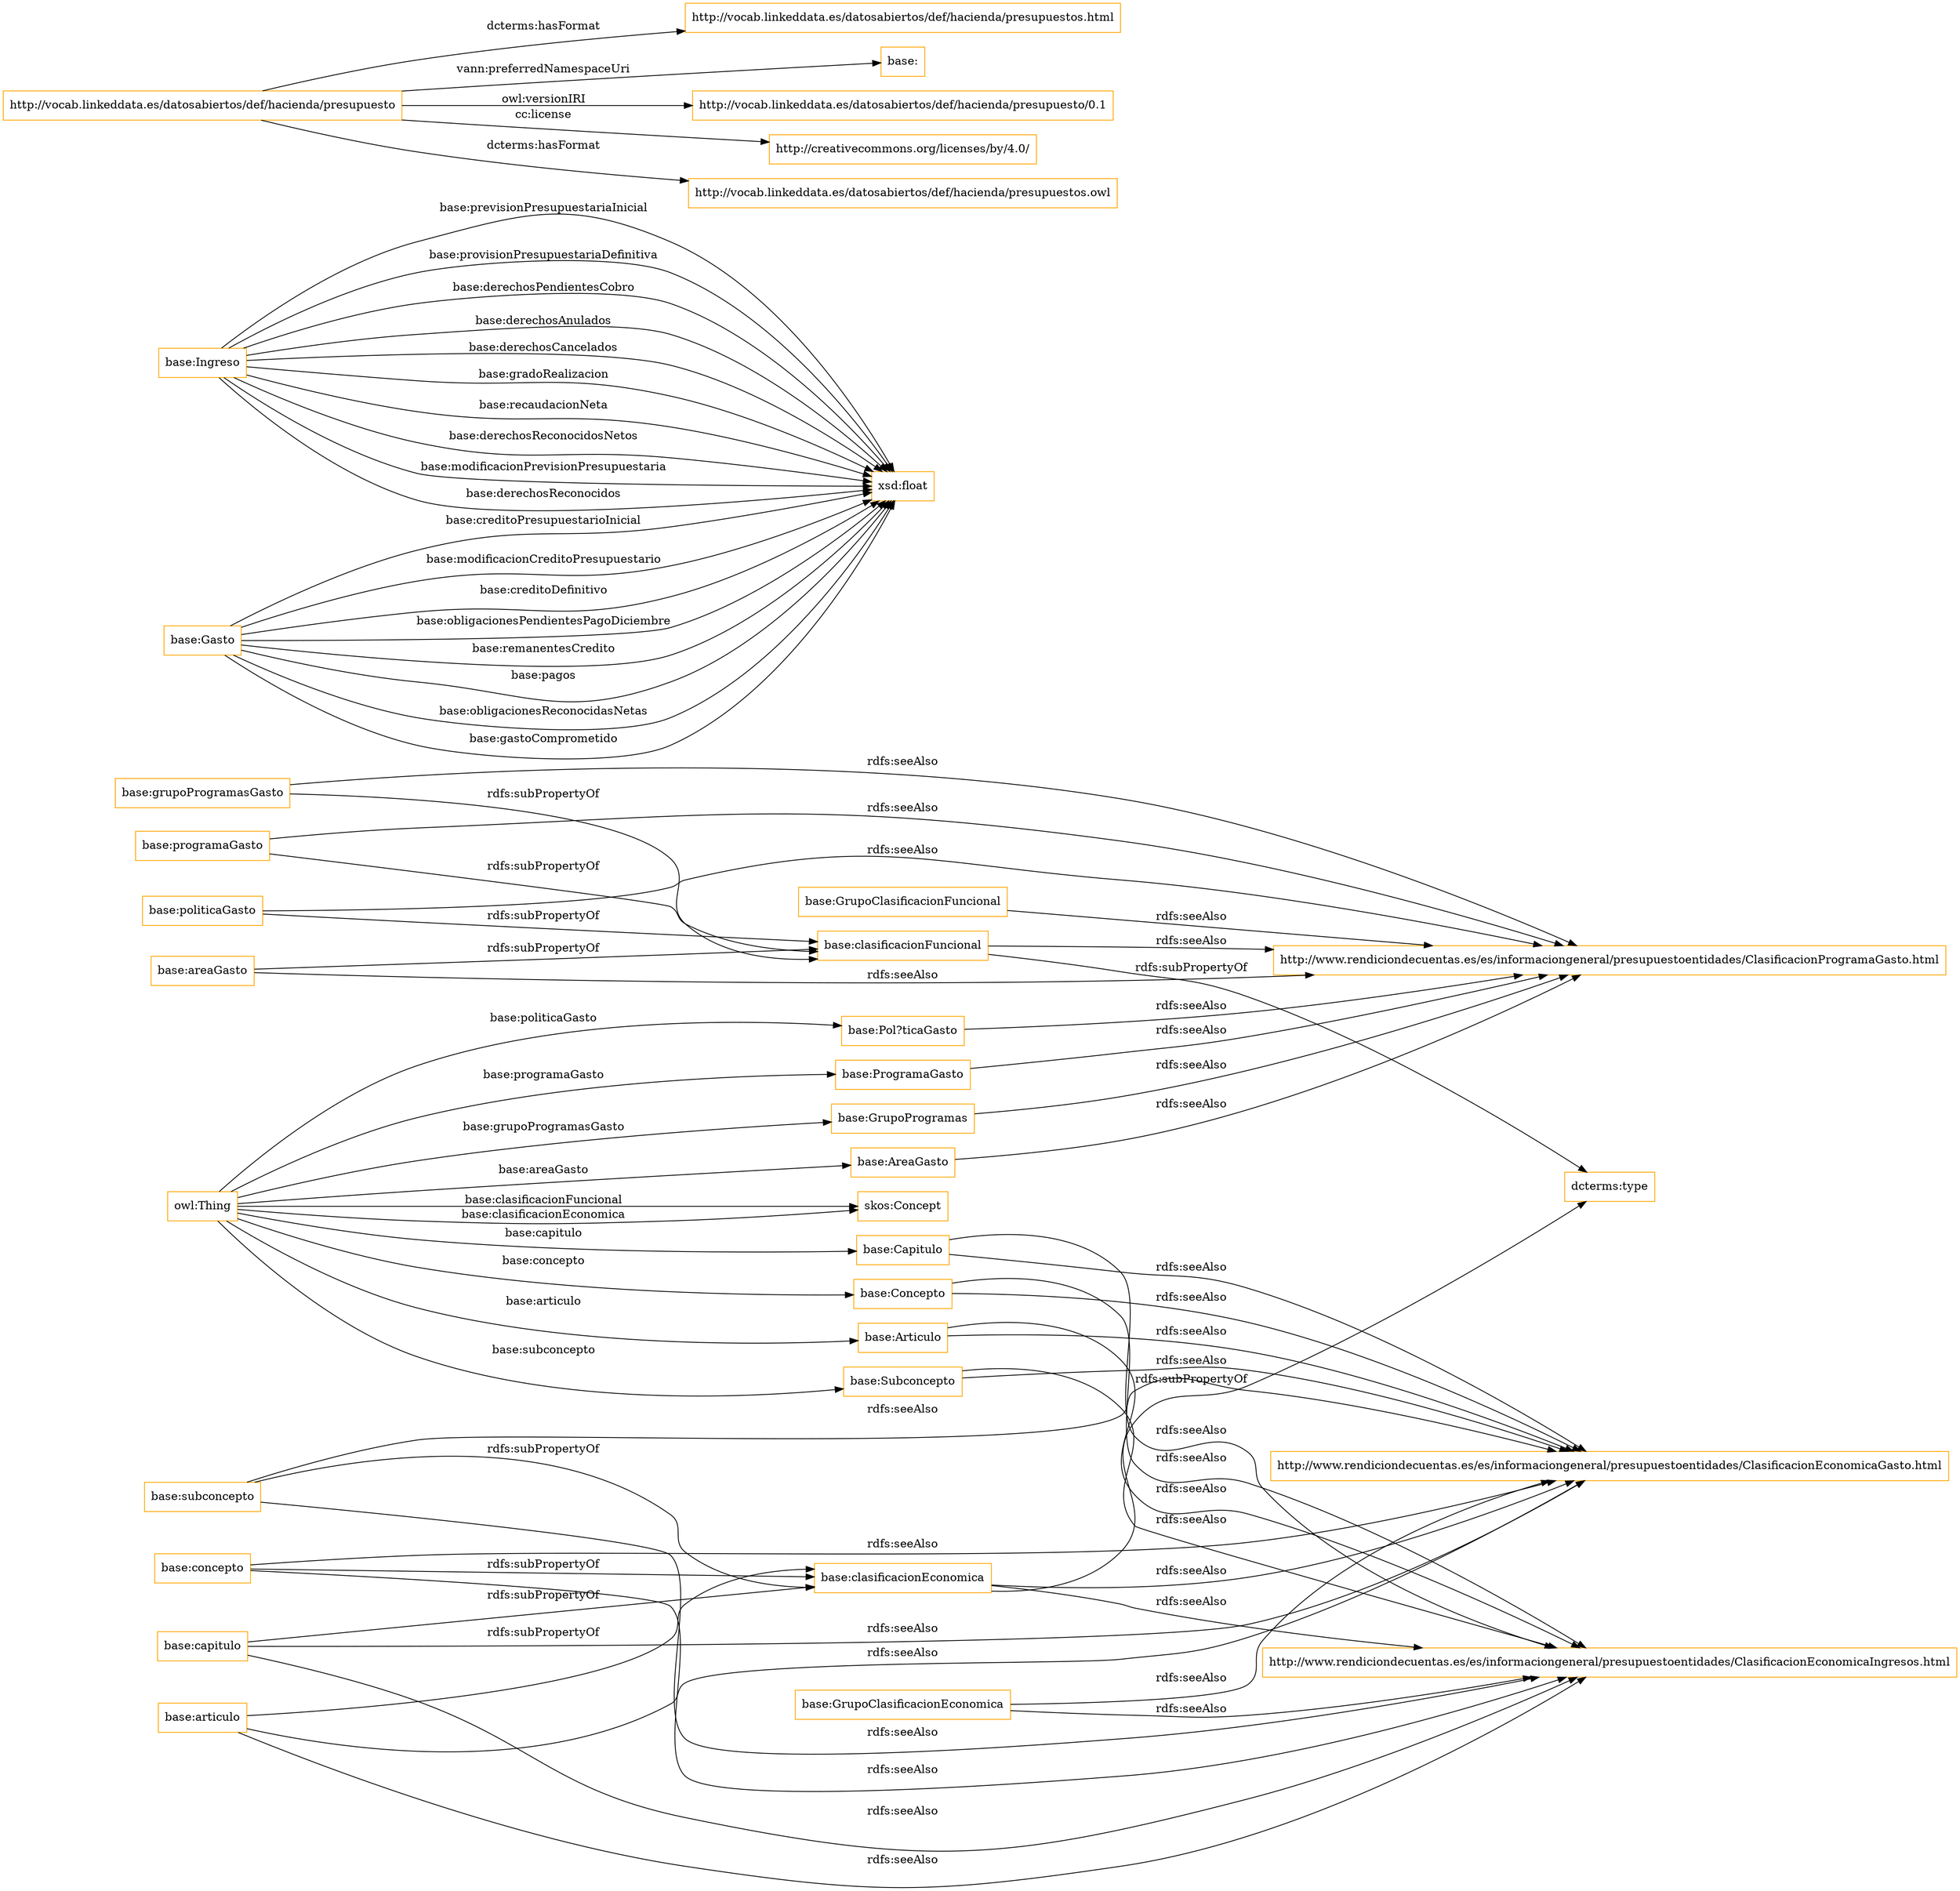 digraph ar2dtool_diagram { 
rankdir=LR;
size="1501"
node [shape = rectangle, color="orange"]; "base:GrupoProgramas" "base:GrupoClasificacionFuncional" "base:Ingreso" "base:AreaGasto" "base:Articulo" "base:Pol?ticaGasto" "base:ProgramaGasto" "skos:Concept" "base:Capitulo" "base:Subconcepto" "base:Gasto" "base:GrupoClasificacionEconomica" "base:Concepto" ; /*classes style*/
	"base:grupoProgramasGasto" -> "http://www.rendiciondecuentas.es/es/informaciongeneral/presupuestoentidades/ClasificacionProgramaGasto.html" [ label = "rdfs:seeAlso" ];
	"base:grupoProgramasGasto" -> "base:clasificacionFuncional" [ label = "rdfs:subPropertyOf" ];
	"base:Concepto" -> "http://www.rendiciondecuentas.es/es/informaciongeneral/presupuestoentidades/ClasificacionEconomicaIngresos.html" [ label = "rdfs:seeAlso" ];
	"base:Concepto" -> "http://www.rendiciondecuentas.es/es/informaciongeneral/presupuestoentidades/ClasificacionEconomicaGasto.html" [ label = "rdfs:seeAlso" ];
	"base:concepto" -> "http://www.rendiciondecuentas.es/es/informaciongeneral/presupuestoentidades/ClasificacionEconomicaIngresos.html" [ label = "rdfs:seeAlso" ];
	"base:concepto" -> "http://www.rendiciondecuentas.es/es/informaciongeneral/presupuestoentidades/ClasificacionEconomicaGasto.html" [ label = "rdfs:seeAlso" ];
	"base:concepto" -> "base:clasificacionEconomica" [ label = "rdfs:subPropertyOf" ];
	"base:Capitulo" -> "http://www.rendiciondecuentas.es/es/informaciongeneral/presupuestoentidades/ClasificacionEconomicaIngresos.html" [ label = "rdfs:seeAlso" ];
	"base:Capitulo" -> "http://www.rendiciondecuentas.es/es/informaciongeneral/presupuestoentidades/ClasificacionEconomicaGasto.html" [ label = "rdfs:seeAlso" ];
	"base:capitulo" -> "http://www.rendiciondecuentas.es/es/informaciongeneral/presupuestoentidades/ClasificacionEconomicaIngresos.html" [ label = "rdfs:seeAlso" ];
	"base:capitulo" -> "http://www.rendiciondecuentas.es/es/informaciongeneral/presupuestoentidades/ClasificacionEconomicaGasto.html" [ label = "rdfs:seeAlso" ];
	"base:capitulo" -> "base:clasificacionEconomica" [ label = "rdfs:subPropertyOf" ];
	"base:GrupoClasificacionFuncional" -> "http://www.rendiciondecuentas.es/es/informaciongeneral/presupuestoentidades/ClasificacionProgramaGasto.html" [ label = "rdfs:seeAlso" ];
	"base:Pol?ticaGasto" -> "http://www.rendiciondecuentas.es/es/informaciongeneral/presupuestoentidades/ClasificacionProgramaGasto.html" [ label = "rdfs:seeAlso" ];
	"base:GrupoProgramas" -> "http://www.rendiciondecuentas.es/es/informaciongeneral/presupuestoentidades/ClasificacionProgramaGasto.html" [ label = "rdfs:seeAlso" ];
	"base:ProgramaGasto" -> "http://www.rendiciondecuentas.es/es/informaciongeneral/presupuestoentidades/ClasificacionProgramaGasto.html" [ label = "rdfs:seeAlso" ];
	"base:clasificacionFuncional" -> "http://www.rendiciondecuentas.es/es/informaciongeneral/presupuestoentidades/ClasificacionProgramaGasto.html" [ label = "rdfs:seeAlso" ];
	"base:clasificacionFuncional" -> "dcterms:type" [ label = "rdfs:subPropertyOf" ];
	"base:politicaGasto" -> "http://www.rendiciondecuentas.es/es/informaciongeneral/presupuestoentidades/ClasificacionProgramaGasto.html" [ label = "rdfs:seeAlso" ];
	"base:politicaGasto" -> "base:clasificacionFuncional" [ label = "rdfs:subPropertyOf" ];
	"http://vocab.linkeddata.es/datosabiertos/def/hacienda/presupuesto" -> "http://vocab.linkeddata.es/datosabiertos/def/hacienda/presupuestos.html" [ label = "dcterms:hasFormat" ];
	"http://vocab.linkeddata.es/datosabiertos/def/hacienda/presupuesto" -> "base:" [ label = "vann:preferredNamespaceUri" ];
	"http://vocab.linkeddata.es/datosabiertos/def/hacienda/presupuesto" -> "http://vocab.linkeddata.es/datosabiertos/def/hacienda/presupuesto/0.1" [ label = "owl:versionIRI" ];
	"http://vocab.linkeddata.es/datosabiertos/def/hacienda/presupuesto" -> "http://creativecommons.org/licenses/by/4.0/" [ label = "cc:license" ];
	"http://vocab.linkeddata.es/datosabiertos/def/hacienda/presupuesto" -> "http://vocab.linkeddata.es/datosabiertos/def/hacienda/presupuestos.owl" [ label = "dcterms:hasFormat" ];
	"base:programaGasto" -> "http://www.rendiciondecuentas.es/es/informaciongeneral/presupuestoentidades/ClasificacionProgramaGasto.html" [ label = "rdfs:seeAlso" ];
	"base:programaGasto" -> "base:clasificacionFuncional" [ label = "rdfs:subPropertyOf" ];
	"base:AreaGasto" -> "http://www.rendiciondecuentas.es/es/informaciongeneral/presupuestoentidades/ClasificacionProgramaGasto.html" [ label = "rdfs:seeAlso" ];
	"base:Subconcepto" -> "http://www.rendiciondecuentas.es/es/informaciongeneral/presupuestoentidades/ClasificacionEconomicaIngresos.html" [ label = "rdfs:seeAlso" ];
	"base:Subconcepto" -> "http://www.rendiciondecuentas.es/es/informaciongeneral/presupuestoentidades/ClasificacionEconomicaGasto.html" [ label = "rdfs:seeAlso" ];
	"base:GrupoClasificacionEconomica" -> "http://www.rendiciondecuentas.es/es/informaciongeneral/presupuestoentidades/ClasificacionEconomicaIngresos.html" [ label = "rdfs:seeAlso" ];
	"base:GrupoClasificacionEconomica" -> "http://www.rendiciondecuentas.es/es/informaciongeneral/presupuestoentidades/ClasificacionEconomicaGasto.html" [ label = "rdfs:seeAlso" ];
	"base:Articulo" -> "http://www.rendiciondecuentas.es/es/informaciongeneral/presupuestoentidades/ClasificacionEconomicaIngresos.html" [ label = "rdfs:seeAlso" ];
	"base:Articulo" -> "http://www.rendiciondecuentas.es/es/informaciongeneral/presupuestoentidades/ClasificacionEconomicaGasto.html" [ label = "rdfs:seeAlso" ];
	"base:articulo" -> "http://www.rendiciondecuentas.es/es/informaciongeneral/presupuestoentidades/ClasificacionEconomicaIngresos.html" [ label = "rdfs:seeAlso" ];
	"base:articulo" -> "http://www.rendiciondecuentas.es/es/informaciongeneral/presupuestoentidades/ClasificacionEconomicaGasto.html" [ label = "rdfs:seeAlso" ];
	"base:articulo" -> "base:clasificacionEconomica" [ label = "rdfs:subPropertyOf" ];
	"base:areaGasto" -> "http://www.rendiciondecuentas.es/es/informaciongeneral/presupuestoentidades/ClasificacionProgramaGasto.html" [ label = "rdfs:seeAlso" ];
	"base:areaGasto" -> "base:clasificacionFuncional" [ label = "rdfs:subPropertyOf" ];
	"base:subconcepto" -> "http://www.rendiciondecuentas.es/es/informaciongeneral/presupuestoentidades/ClasificacionEconomicaIngresos.html" [ label = "rdfs:seeAlso" ];
	"base:subconcepto" -> "http://www.rendiciondecuentas.es/es/informaciongeneral/presupuestoentidades/ClasificacionEconomicaGasto.html" [ label = "rdfs:seeAlso" ];
	"base:subconcepto" -> "base:clasificacionEconomica" [ label = "rdfs:subPropertyOf" ];
	"base:clasificacionEconomica" -> "http://www.rendiciondecuentas.es/es/informaciongeneral/presupuestoentidades/ClasificacionEconomicaIngresos.html" [ label = "rdfs:seeAlso" ];
	"base:clasificacionEconomica" -> "http://www.rendiciondecuentas.es/es/informaciongeneral/presupuestoentidades/ClasificacionEconomicaGasto.html" [ label = "rdfs:seeAlso" ];
	"base:clasificacionEconomica" -> "dcterms:type" [ label = "rdfs:subPropertyOf" ];
	"base:Gasto" -> "xsd:float" [ label = "base:creditoPresupuestarioInicial" ];
	"base:Ingreso" -> "xsd:float" [ label = "base:previsionPresupuestariaInicial" ];
	"base:Ingreso" -> "xsd:float" [ label = "base:provisionPresupuestariaDefinitiva" ];
	"base:Ingreso" -> "xsd:float" [ label = "base:derechosPendientesCobro" ];
	"owl:Thing" -> "base:AreaGasto" [ label = "base:areaGasto" ];
	"base:Ingreso" -> "xsd:float" [ label = "base:derechosAnulados" ];
	"owl:Thing" -> "base:Capitulo" [ label = "base:capitulo" ];
	"base:Gasto" -> "xsd:float" [ label = "base:modificacionCreditoPresupuestario" ];
	"owl:Thing" -> "base:Concepto" [ label = "base:concepto" ];
	"base:Gasto" -> "xsd:float" [ label = "base:creditoDefinitivo" ];
	"base:Ingreso" -> "xsd:float" [ label = "base:derechosCancelados" ];
	"owl:Thing" -> "base:ProgramaGasto" [ label = "base:programaGasto" ];
	"owl:Thing" -> "base:Articulo" [ label = "base:articulo" ];
	"base:Ingreso" -> "xsd:float" [ label = "base:gradoRealizacion" ];
	"base:Ingreso" -> "xsd:float" [ label = "base:recaudacionNeta" ];
	"owl:Thing" -> "base:Pol?ticaGasto" [ label = "base:politicaGasto" ];
	"base:Gasto" -> "xsd:float" [ label = "base:obligacionesPendientesPagoDiciembre" ];
	"owl:Thing" -> "base:GrupoProgramas" [ label = "base:grupoProgramasGasto" ];
	"base:Gasto" -> "xsd:float" [ label = "base:remanentesCredito" ];
	"base:Ingreso" -> "xsd:float" [ label = "base:derechosReconocidosNetos" ];
	"owl:Thing" -> "skos:Concept" [ label = "base:clasificacionEconomica" ];
	"base:Ingreso" -> "xsd:float" [ label = "base:modificacionPrevisionPresupuestaria" ];
	"base:Gasto" -> "xsd:float" [ label = "base:pagos" ];
	"owl:Thing" -> "skos:Concept" [ label = "base:clasificacionFuncional" ];
	"owl:Thing" -> "base:Subconcepto" [ label = "base:subconcepto" ];
	"base:Gasto" -> "xsd:float" [ label = "base:obligacionesReconocidasNetas" ];
	"base:Gasto" -> "xsd:float" [ label = "base:gastoComprometido" ];
	"base:Ingreso" -> "xsd:float" [ label = "base:derechosReconocidos" ];

}
